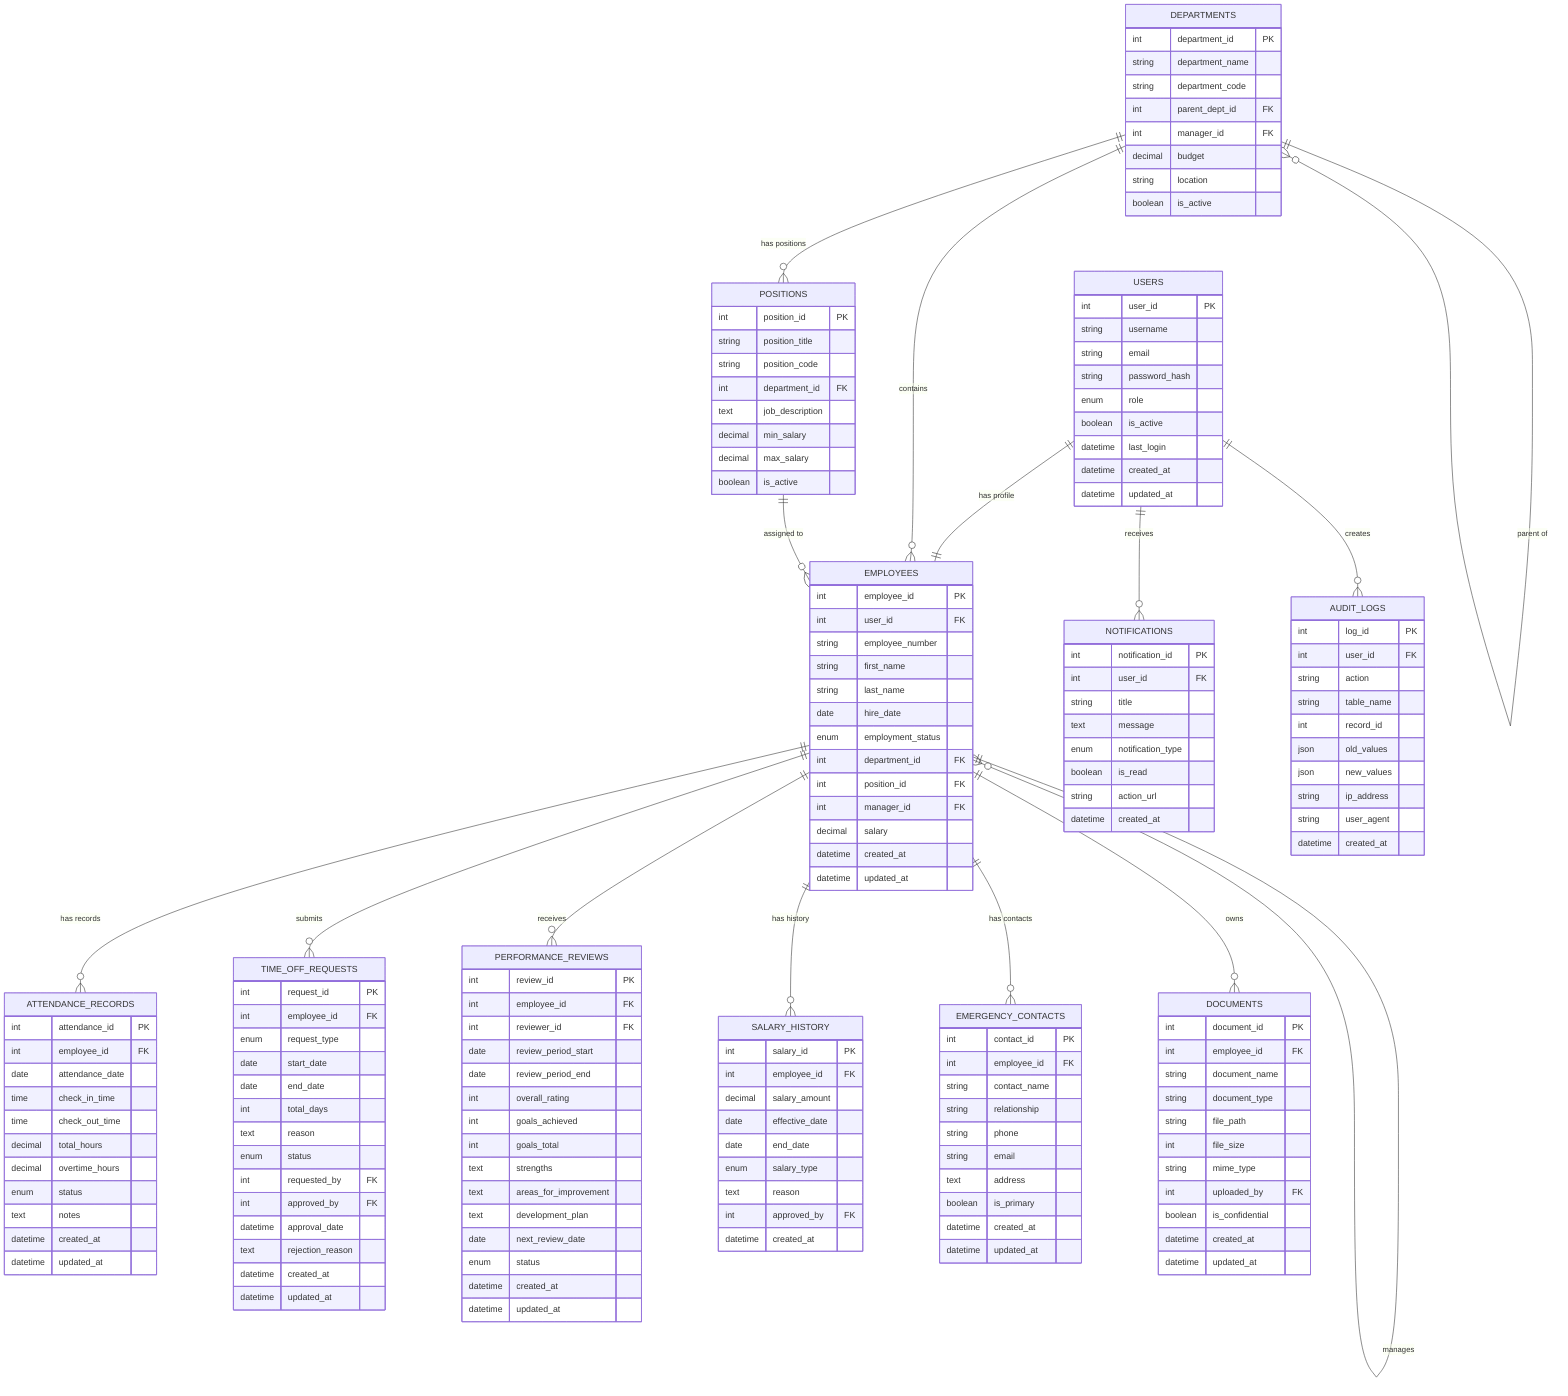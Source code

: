 erDiagram
    %% Employee Management System ER Diagram
    %% Generated from text specification
    
    USERS {
        int user_id PK
        string username
        string email
        string password_hash
        enum role
        boolean is_active
        datetime last_login
        datetime created_at
        datetime updated_at
    }
    
    EMPLOYEES {
        int employee_id PK
        int user_id FK
        string employee_number
        string first_name
        string last_name
        date hire_date
        enum employment_status
        int department_id FK
        int position_id FK
        int manager_id FK
        decimal salary
        datetime created_at
        datetime updated_at
    }
    
    DEPARTMENTS {
        int department_id PK
        string department_name
        string department_code
        int parent_dept_id FK
        int manager_id FK
        decimal budget
        string location
        boolean is_active
    }
    
    POSITIONS {
        int position_id PK
        string position_title
        string position_code
        int department_id FK
        text job_description
        decimal min_salary
        decimal max_salary
        boolean is_active
    }
    
    ATTENDANCE_RECORDS {
        int attendance_id PK
        int employee_id FK
        date attendance_date
        time check_in_time
        time check_out_time
        decimal total_hours
        decimal overtime_hours
        enum status
        text notes
        datetime created_at
        datetime updated_at
    }
    
    TIME_OFF_REQUESTS {
        int request_id PK
        int employee_id FK
        enum request_type
        date start_date
        date end_date
        int total_days
        text reason
        enum status
        int requested_by FK
        int approved_by FK
        datetime approval_date
        text rejection_reason
        datetime created_at
        datetime updated_at
    }
    
    PERFORMANCE_REVIEWS {
        int review_id PK
        int employee_id FK
        int reviewer_id FK
        date review_period_start
        date review_period_end
        int overall_rating
        int goals_achieved
        int goals_total
        text strengths
        text areas_for_improvement
        text development_plan
        date next_review_date
        enum status
        datetime created_at
        datetime updated_at
    }
    
    SALARY_HISTORY {
        int salary_id PK
        int employee_id FK
        decimal salary_amount
        date effective_date
        date end_date
        enum salary_type
        text reason
        int approved_by FK
        datetime created_at
    }
    
    EMERGENCY_CONTACTS {
        int contact_id PK
        int employee_id FK
        string contact_name
        string relationship
        string phone
        string email
        text address
        boolean is_primary
        datetime created_at
        datetime updated_at
    }
    
    DOCUMENTS {
        int document_id PK
        int employee_id FK
        string document_name
        string document_type
        string file_path
        int file_size
        string mime_type
        int uploaded_by FK
        boolean is_confidential
        datetime created_at
        datetime updated_at
    }
    
    NOTIFICATIONS {
        int notification_id PK
        int user_id FK
        string title
        text message
        enum notification_type
        boolean is_read
        string action_url
        datetime created_at
    }
    
    AUDIT_LOGS {
        int log_id PK
        int user_id FK
        string action
        string table_name
        int record_id
        json old_values
        json new_values
        string ip_address
        string user_agent
        datetime created_at
    }
    
    %% Relationships
    USERS ||--|| EMPLOYEES : "has profile"
    DEPARTMENTS ||--o{ EMPLOYEES : "contains"
    POSITIONS ||--o{ EMPLOYEES : "assigned to"
    EMPLOYEES ||--o{ EMPLOYEES : "manages"
    EMPLOYEES ||--o{ ATTENDANCE_RECORDS : "has records"
    EMPLOYEES ||--o{ TIME_OFF_REQUESTS : "submits"
    EMPLOYEES ||--o{ PERFORMANCE_REVIEWS : "receives"
    EMPLOYEES ||--o{ SALARY_HISTORY : "has history"
    EMPLOYEES ||--o{ EMERGENCY_CONTACTS : "has contacts"
    EMPLOYEES ||--o{ DOCUMENTS : "owns"
    USERS ||--o{ NOTIFICATIONS : "receives"
    USERS ||--o{ AUDIT_LOGS : "creates"
    DEPARTMENTS ||--o{ POSITIONS : "has positions"
    DEPARTMENTS ||--o{ DEPARTMENTS : "parent of"